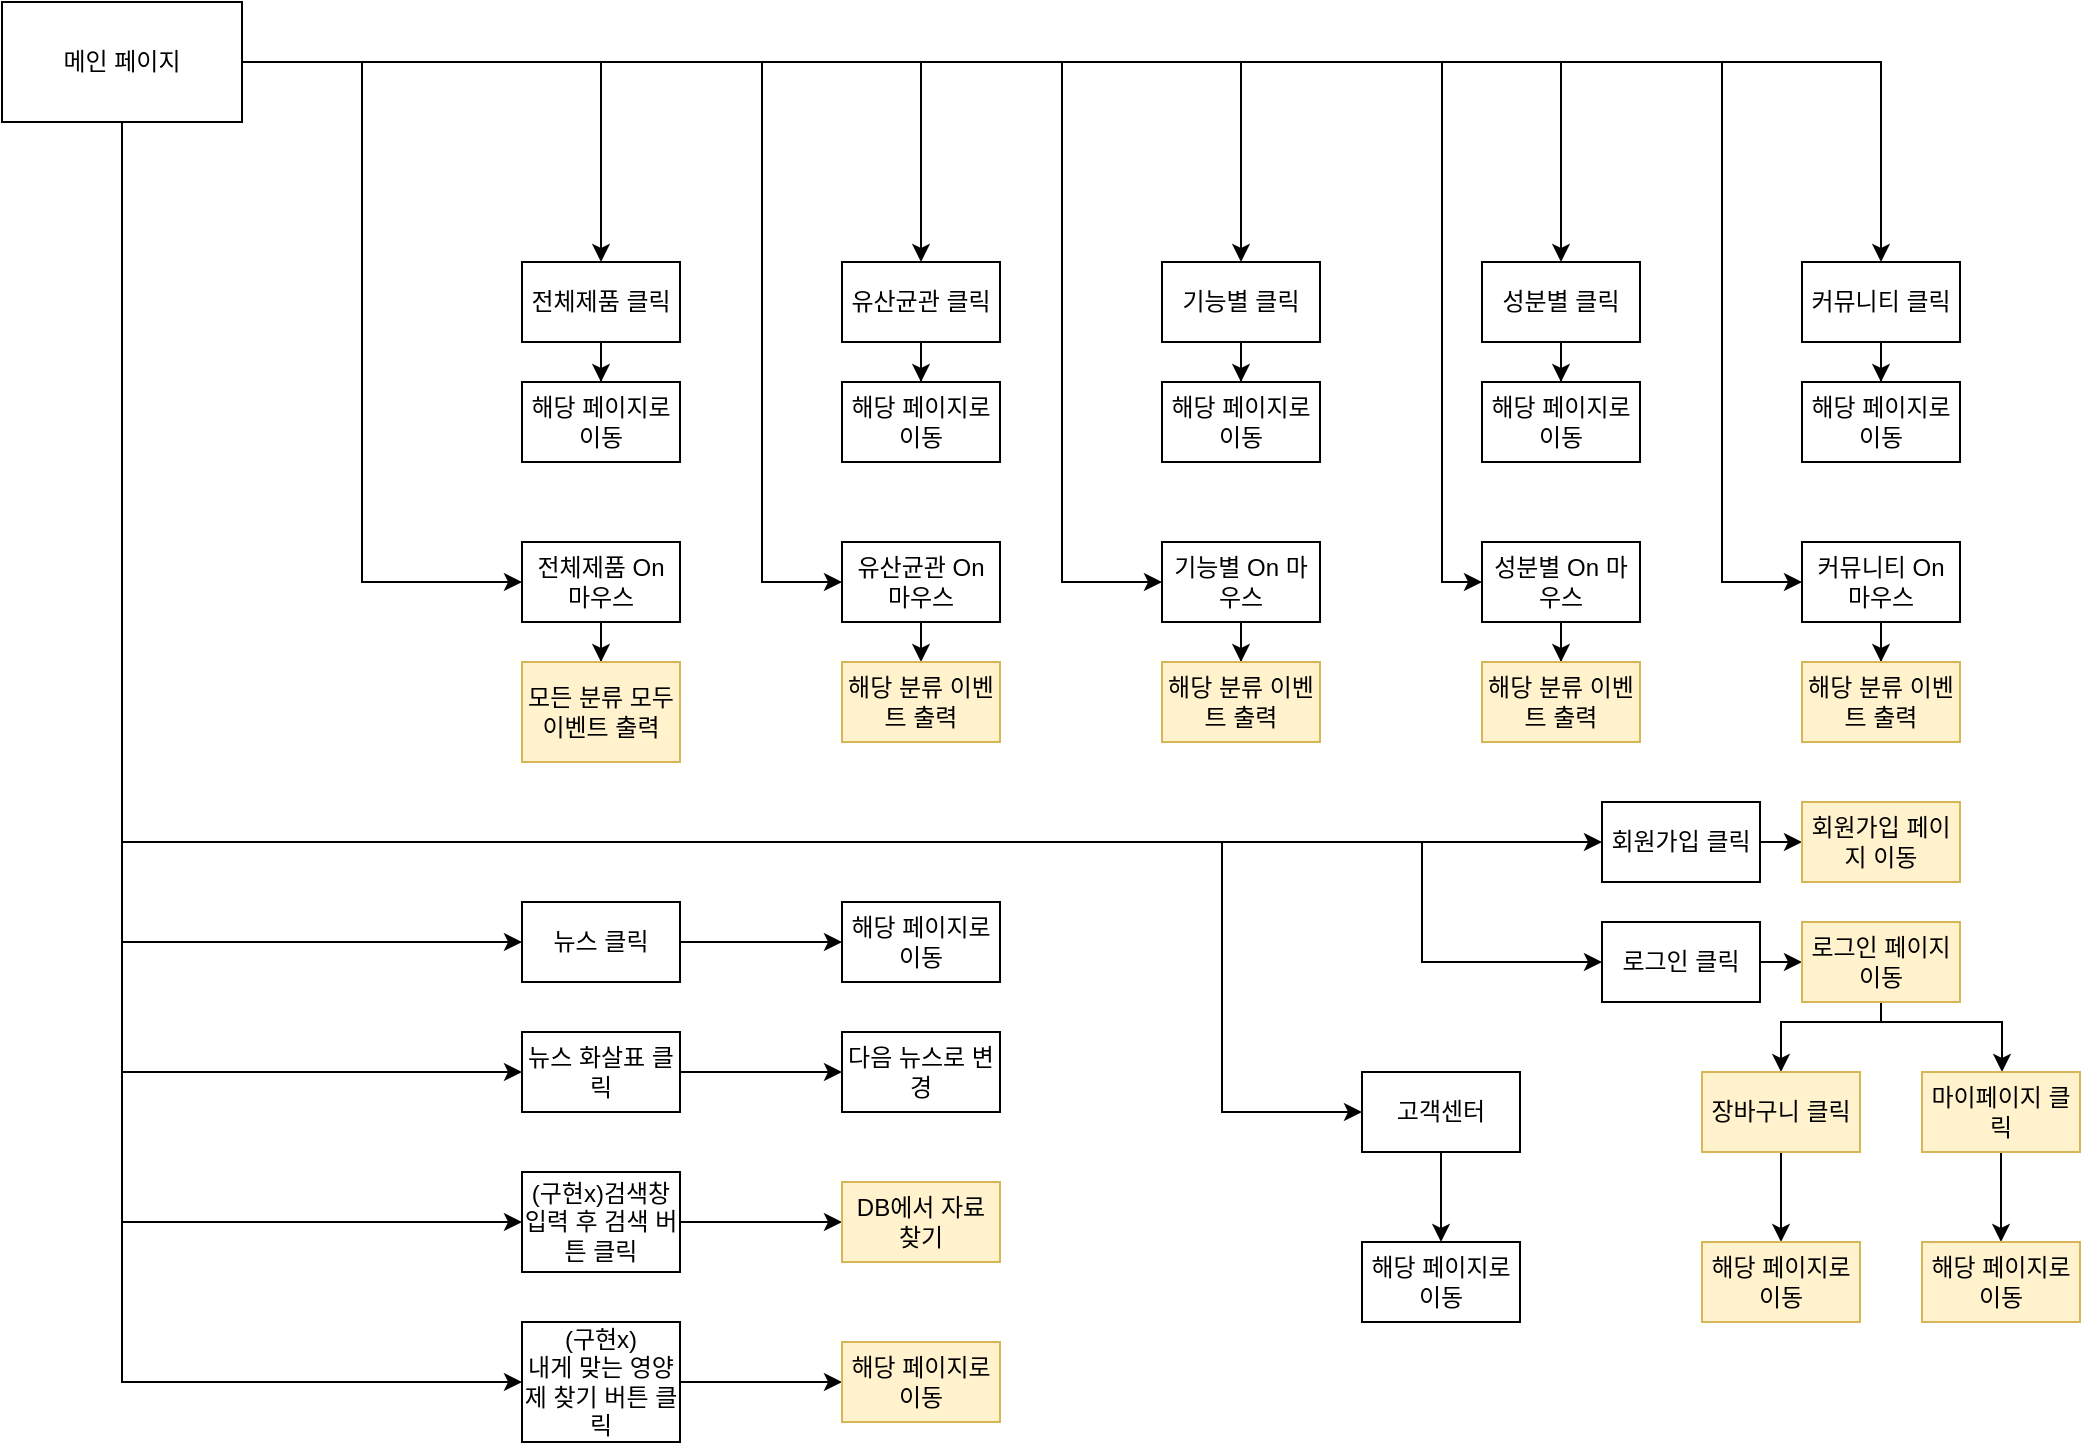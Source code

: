 <mxfile version="14.5.3" type="github">
  <diagram id="cke8J8LmoHPJe_5reTwk" name="Page-1">
    <mxGraphModel dx="2391" dy="942" grid="1" gridSize="10" guides="1" tooltips="1" connect="1" arrows="1" fold="1" page="1" pageScale="1" pageWidth="827" pageHeight="1169" math="0" shadow="0">
      <root>
        <mxCell id="0" />
        <mxCell id="1" parent="0" />
        <mxCell id="5xZlSV727FWII021sCfa-16" style="edgeStyle=orthogonalEdgeStyle;rounded=0;orthogonalLoop=1;jettySize=auto;html=1;entryX=0.5;entryY=0;entryDx=0;entryDy=0;" edge="1" parent="1" source="5xZlSV727FWII021sCfa-4" target="5xZlSV727FWII021sCfa-5">
          <mxGeometry relative="1" as="geometry" />
        </mxCell>
        <mxCell id="5xZlSV727FWII021sCfa-17" style="edgeStyle=orthogonalEdgeStyle;rounded=0;orthogonalLoop=1;jettySize=auto;html=1;entryX=0;entryY=0.5;entryDx=0;entryDy=0;" edge="1" parent="1" source="5xZlSV727FWII021sCfa-4" target="5xZlSV727FWII021sCfa-6">
          <mxGeometry relative="1" as="geometry">
            <mxPoint x="130" y="400" as="targetPoint" />
            <Array as="points">
              <mxPoint x="-70" y="60" />
              <mxPoint x="-70" y="320" />
            </Array>
          </mxGeometry>
        </mxCell>
        <mxCell id="5xZlSV727FWII021sCfa-20" style="edgeStyle=orthogonalEdgeStyle;rounded=0;orthogonalLoop=1;jettySize=auto;html=1;entryX=0.5;entryY=0;entryDx=0;entryDy=0;" edge="1" parent="1" source="5xZlSV727FWII021sCfa-4" target="5xZlSV727FWII021sCfa-10">
          <mxGeometry relative="1" as="geometry" />
        </mxCell>
        <mxCell id="5xZlSV727FWII021sCfa-21" style="edgeStyle=orthogonalEdgeStyle;rounded=0;orthogonalLoop=1;jettySize=auto;html=1;entryX=0;entryY=0.5;entryDx=0;entryDy=0;" edge="1" parent="1" source="5xZlSV727FWII021sCfa-4" target="5xZlSV727FWII021sCfa-11">
          <mxGeometry relative="1" as="geometry">
            <mxPoint x="420" y="320" as="targetPoint" />
            <Array as="points">
              <mxPoint x="280" y="60" />
              <mxPoint x="280" y="320" />
            </Array>
          </mxGeometry>
        </mxCell>
        <mxCell id="5xZlSV727FWII021sCfa-22" style="edgeStyle=orthogonalEdgeStyle;rounded=0;orthogonalLoop=1;jettySize=auto;html=1;entryX=0.5;entryY=0;entryDx=0;entryDy=0;" edge="1" parent="1" source="5xZlSV727FWII021sCfa-4" target="5xZlSV727FWII021sCfa-12">
          <mxGeometry relative="1" as="geometry" />
        </mxCell>
        <mxCell id="5xZlSV727FWII021sCfa-23" style="edgeStyle=orthogonalEdgeStyle;rounded=0;orthogonalLoop=1;jettySize=auto;html=1;entryX=0.5;entryY=0;entryDx=0;entryDy=0;" edge="1" parent="1" source="5xZlSV727FWII021sCfa-4" target="5xZlSV727FWII021sCfa-14">
          <mxGeometry relative="1" as="geometry" />
        </mxCell>
        <mxCell id="5xZlSV727FWII021sCfa-24" style="edgeStyle=orthogonalEdgeStyle;rounded=0;orthogonalLoop=1;jettySize=auto;html=1;entryX=0;entryY=0.5;entryDx=0;entryDy=0;" edge="1" parent="1" source="5xZlSV727FWII021sCfa-4" target="5xZlSV727FWII021sCfa-13">
          <mxGeometry relative="1" as="geometry">
            <Array as="points">
              <mxPoint x="470" y="60" />
              <mxPoint x="470" y="320" />
            </Array>
          </mxGeometry>
        </mxCell>
        <mxCell id="5xZlSV727FWII021sCfa-25" style="edgeStyle=orthogonalEdgeStyle;rounded=0;orthogonalLoop=1;jettySize=auto;html=1;entryX=0;entryY=0.5;entryDx=0;entryDy=0;" edge="1" parent="1" source="5xZlSV727FWII021sCfa-4" target="5xZlSV727FWII021sCfa-15">
          <mxGeometry relative="1" as="geometry">
            <Array as="points">
              <mxPoint x="610" y="60" />
              <mxPoint x="610" y="320" />
            </Array>
          </mxGeometry>
        </mxCell>
        <mxCell id="5xZlSV727FWII021sCfa-50" style="edgeStyle=orthogonalEdgeStyle;rounded=0;orthogonalLoop=1;jettySize=auto;html=1;entryX=0.5;entryY=0;entryDx=0;entryDy=0;" edge="1" parent="1" source="5xZlSV727FWII021sCfa-4" target="5xZlSV727FWII021sCfa-8">
          <mxGeometry relative="1" as="geometry">
            <Array as="points">
              <mxPoint x="210" y="60" />
            </Array>
          </mxGeometry>
        </mxCell>
        <mxCell id="5xZlSV727FWII021sCfa-51" style="edgeStyle=orthogonalEdgeStyle;rounded=0;orthogonalLoop=1;jettySize=auto;html=1;entryX=0;entryY=0.5;entryDx=0;entryDy=0;" edge="1" parent="1" source="5xZlSV727FWII021sCfa-4" target="5xZlSV727FWII021sCfa-9">
          <mxGeometry relative="1" as="geometry">
            <Array as="points">
              <mxPoint x="130" y="60" />
              <mxPoint x="130" y="320" />
            </Array>
          </mxGeometry>
        </mxCell>
        <mxCell id="5xZlSV727FWII021sCfa-55" style="edgeStyle=orthogonalEdgeStyle;rounded=0;orthogonalLoop=1;jettySize=auto;html=1;entryX=0;entryY=0.5;entryDx=0;entryDy=0;" edge="1" parent="1" source="5xZlSV727FWII021sCfa-4" target="5xZlSV727FWII021sCfa-54">
          <mxGeometry relative="1" as="geometry">
            <mxPoint x="470" y="520" as="targetPoint" />
            <Array as="points">
              <mxPoint x="-190" y="450" />
              <mxPoint x="460" y="450" />
              <mxPoint x="460" y="510" />
            </Array>
          </mxGeometry>
        </mxCell>
        <mxCell id="5xZlSV727FWII021sCfa-57" style="edgeStyle=orthogonalEdgeStyle;rounded=0;orthogonalLoop=1;jettySize=auto;html=1;entryX=0;entryY=0.5;entryDx=0;entryDy=0;" edge="1" parent="1" source="5xZlSV727FWII021sCfa-4" target="5xZlSV727FWII021sCfa-56">
          <mxGeometry relative="1" as="geometry">
            <mxPoint x="500" y="480" as="targetPoint" />
            <Array as="points">
              <mxPoint x="-190" y="450" />
              <mxPoint x="550" y="450" />
            </Array>
          </mxGeometry>
        </mxCell>
        <mxCell id="5xZlSV727FWII021sCfa-65" style="edgeStyle=orthogonalEdgeStyle;rounded=0;orthogonalLoop=1;jettySize=auto;html=1;entryX=0;entryY=0.5;entryDx=0;entryDy=0;" edge="1" parent="1" source="5xZlSV727FWII021sCfa-4" target="5xZlSV727FWII021sCfa-63">
          <mxGeometry relative="1" as="geometry">
            <Array as="points">
              <mxPoint x="-190" y="500" />
            </Array>
          </mxGeometry>
        </mxCell>
        <mxCell id="5xZlSV727FWII021sCfa-67" style="edgeStyle=orthogonalEdgeStyle;rounded=0;orthogonalLoop=1;jettySize=auto;html=1;entryX=0;entryY=0.5;entryDx=0;entryDy=0;" edge="1" parent="1" source="5xZlSV727FWII021sCfa-4" target="5xZlSV727FWII021sCfa-64">
          <mxGeometry relative="1" as="geometry">
            <Array as="points">
              <mxPoint x="-190" y="565" />
            </Array>
          </mxGeometry>
        </mxCell>
        <mxCell id="5xZlSV727FWII021sCfa-73" style="edgeStyle=orthogonalEdgeStyle;rounded=0;orthogonalLoop=1;jettySize=auto;html=1;entryX=0;entryY=0.5;entryDx=0;entryDy=0;" edge="1" parent="1" source="5xZlSV727FWII021sCfa-4" target="5xZlSV727FWII021sCfa-72">
          <mxGeometry relative="1" as="geometry">
            <Array as="points">
              <mxPoint x="-190" y="640" />
            </Array>
          </mxGeometry>
        </mxCell>
        <mxCell id="5xZlSV727FWII021sCfa-77" style="edgeStyle=orthogonalEdgeStyle;rounded=0;orthogonalLoop=1;jettySize=auto;html=1;entryX=0;entryY=0.5;entryDx=0;entryDy=0;" edge="1" parent="1" source="5xZlSV727FWII021sCfa-4" target="5xZlSV727FWII021sCfa-76">
          <mxGeometry relative="1" as="geometry">
            <Array as="points">
              <mxPoint x="-190" y="720" />
            </Array>
          </mxGeometry>
        </mxCell>
        <mxCell id="5xZlSV727FWII021sCfa-83" style="edgeStyle=orthogonalEdgeStyle;rounded=0;orthogonalLoop=1;jettySize=auto;html=1;entryX=0;entryY=0.5;entryDx=0;entryDy=0;" edge="1" parent="1" source="5xZlSV727FWII021sCfa-4" target="5xZlSV727FWII021sCfa-81">
          <mxGeometry relative="1" as="geometry">
            <Array as="points">
              <mxPoint x="-190" y="450" />
              <mxPoint x="360" y="450" />
              <mxPoint x="360" y="585" />
            </Array>
          </mxGeometry>
        </mxCell>
        <mxCell id="5xZlSV727FWII021sCfa-4" value="메인 페이지" style="rounded=0;whiteSpace=wrap;html=1;" vertex="1" parent="1">
          <mxGeometry x="-250" y="30" width="120" height="60" as="geometry" />
        </mxCell>
        <mxCell id="5xZlSV727FWII021sCfa-28" style="edgeStyle=orthogonalEdgeStyle;rounded=0;orthogonalLoop=1;jettySize=auto;html=1;entryX=0.5;entryY=0;entryDx=0;entryDy=0;" edge="1" parent="1" source="5xZlSV727FWII021sCfa-5" target="5xZlSV727FWII021sCfa-26">
          <mxGeometry relative="1" as="geometry" />
        </mxCell>
        <mxCell id="5xZlSV727FWII021sCfa-5" value="전체제품 클릭" style="rounded=0;whiteSpace=wrap;html=1;" vertex="1" parent="1">
          <mxGeometry x="10" y="160" width="79" height="40" as="geometry" />
        </mxCell>
        <mxCell id="5xZlSV727FWII021sCfa-38" value="" style="edgeStyle=orthogonalEdgeStyle;rounded=0;orthogonalLoop=1;jettySize=auto;html=1;" edge="1" parent="1" source="5xZlSV727FWII021sCfa-6" target="5xZlSV727FWII021sCfa-37">
          <mxGeometry relative="1" as="geometry" />
        </mxCell>
        <mxCell id="5xZlSV727FWII021sCfa-6" value="전체제품 On 마우스" style="rounded=0;whiteSpace=wrap;html=1;" vertex="1" parent="1">
          <mxGeometry x="10" y="300" width="79" height="40" as="geometry" />
        </mxCell>
        <mxCell id="5xZlSV727FWII021sCfa-33" style="edgeStyle=orthogonalEdgeStyle;rounded=0;orthogonalLoop=1;jettySize=auto;html=1;entryX=0.5;entryY=0;entryDx=0;entryDy=0;" edge="1" parent="1" source="5xZlSV727FWII021sCfa-8" target="5xZlSV727FWII021sCfa-29">
          <mxGeometry relative="1" as="geometry" />
        </mxCell>
        <mxCell id="5xZlSV727FWII021sCfa-8" value="유산균관 클릭" style="rounded=0;whiteSpace=wrap;html=1;" vertex="1" parent="1">
          <mxGeometry x="170" y="160" width="79" height="40" as="geometry" />
        </mxCell>
        <mxCell id="5xZlSV727FWII021sCfa-39" style="edgeStyle=orthogonalEdgeStyle;rounded=0;orthogonalLoop=1;jettySize=auto;html=1;" edge="1" parent="1" source="5xZlSV727FWII021sCfa-9">
          <mxGeometry relative="1" as="geometry">
            <mxPoint x="209.5" y="360" as="targetPoint" />
          </mxGeometry>
        </mxCell>
        <mxCell id="5xZlSV727FWII021sCfa-9" value="유산균관 On 마우스" style="rounded=0;whiteSpace=wrap;html=1;" vertex="1" parent="1">
          <mxGeometry x="170" y="300" width="79" height="40" as="geometry" />
        </mxCell>
        <mxCell id="5xZlSV727FWII021sCfa-34" value="" style="edgeStyle=orthogonalEdgeStyle;rounded=0;orthogonalLoop=1;jettySize=auto;html=1;" edge="1" parent="1" source="5xZlSV727FWII021sCfa-10" target="5xZlSV727FWII021sCfa-30">
          <mxGeometry relative="1" as="geometry" />
        </mxCell>
        <mxCell id="5xZlSV727FWII021sCfa-10" value="기능별 클릭" style="rounded=0;whiteSpace=wrap;html=1;" vertex="1" parent="1">
          <mxGeometry x="330" y="160" width="79" height="40" as="geometry" />
        </mxCell>
        <mxCell id="5xZlSV727FWII021sCfa-42" value="" style="edgeStyle=orthogonalEdgeStyle;rounded=0;orthogonalLoop=1;jettySize=auto;html=1;" edge="1" parent="1" source="5xZlSV727FWII021sCfa-11" target="5xZlSV727FWII021sCfa-41">
          <mxGeometry relative="1" as="geometry" />
        </mxCell>
        <mxCell id="5xZlSV727FWII021sCfa-11" value="기능별 On 마우스" style="rounded=0;whiteSpace=wrap;html=1;" vertex="1" parent="1">
          <mxGeometry x="330" y="300" width="79" height="40" as="geometry" />
        </mxCell>
        <mxCell id="5xZlSV727FWII021sCfa-35" value="" style="edgeStyle=orthogonalEdgeStyle;rounded=0;orthogonalLoop=1;jettySize=auto;html=1;" edge="1" parent="1" source="5xZlSV727FWII021sCfa-12" target="5xZlSV727FWII021sCfa-31">
          <mxGeometry relative="1" as="geometry" />
        </mxCell>
        <mxCell id="5xZlSV727FWII021sCfa-12" value="성분별 클릭" style="rounded=0;whiteSpace=wrap;html=1;" vertex="1" parent="1">
          <mxGeometry x="490" y="160" width="79" height="40" as="geometry" />
        </mxCell>
        <mxCell id="5xZlSV727FWII021sCfa-46" value="" style="edgeStyle=orthogonalEdgeStyle;rounded=0;orthogonalLoop=1;jettySize=auto;html=1;" edge="1" parent="1" source="5xZlSV727FWII021sCfa-13" target="5xZlSV727FWII021sCfa-44">
          <mxGeometry relative="1" as="geometry" />
        </mxCell>
        <mxCell id="5xZlSV727FWII021sCfa-13" value="성분별 On 마우스" style="rounded=0;whiteSpace=wrap;html=1;" vertex="1" parent="1">
          <mxGeometry x="490" y="300" width="79" height="40" as="geometry" />
        </mxCell>
        <mxCell id="5xZlSV727FWII021sCfa-36" value="" style="edgeStyle=orthogonalEdgeStyle;rounded=0;orthogonalLoop=1;jettySize=auto;html=1;" edge="1" parent="1" source="5xZlSV727FWII021sCfa-14" target="5xZlSV727FWII021sCfa-32">
          <mxGeometry relative="1" as="geometry" />
        </mxCell>
        <mxCell id="5xZlSV727FWII021sCfa-14" value="커뮤니티 클릭" style="rounded=0;whiteSpace=wrap;html=1;" vertex="1" parent="1">
          <mxGeometry x="650" y="160" width="79" height="40" as="geometry" />
        </mxCell>
        <mxCell id="5xZlSV727FWII021sCfa-47" value="" style="edgeStyle=orthogonalEdgeStyle;rounded=0;orthogonalLoop=1;jettySize=auto;html=1;" edge="1" parent="1" source="5xZlSV727FWII021sCfa-15" target="5xZlSV727FWII021sCfa-45">
          <mxGeometry relative="1" as="geometry" />
        </mxCell>
        <mxCell id="5xZlSV727FWII021sCfa-15" value="커뮤니티 On 마우스" style="rounded=0;whiteSpace=wrap;html=1;" vertex="1" parent="1">
          <mxGeometry x="650" y="300" width="79" height="40" as="geometry" />
        </mxCell>
        <mxCell id="5xZlSV727FWII021sCfa-26" value="해당 페이지로 이동" style="rounded=0;whiteSpace=wrap;html=1;" vertex="1" parent="1">
          <mxGeometry x="10" y="220" width="79" height="40" as="geometry" />
        </mxCell>
        <mxCell id="5xZlSV727FWII021sCfa-29" value="해당 페이지로 이동" style="rounded=0;whiteSpace=wrap;html=1;" vertex="1" parent="1">
          <mxGeometry x="170" y="220" width="79" height="40" as="geometry" />
        </mxCell>
        <mxCell id="5xZlSV727FWII021sCfa-30" value="해당 페이지로 이동" style="rounded=0;whiteSpace=wrap;html=1;" vertex="1" parent="1">
          <mxGeometry x="330" y="220" width="79" height="40" as="geometry" />
        </mxCell>
        <mxCell id="5xZlSV727FWII021sCfa-31" value="해당 페이지로 이동" style="rounded=0;whiteSpace=wrap;html=1;" vertex="1" parent="1">
          <mxGeometry x="490" y="220" width="79" height="40" as="geometry" />
        </mxCell>
        <mxCell id="5xZlSV727FWII021sCfa-32" value="해당 페이지로 이동" style="rounded=0;whiteSpace=wrap;html=1;" vertex="1" parent="1">
          <mxGeometry x="650" y="220" width="79" height="40" as="geometry" />
        </mxCell>
        <mxCell id="5xZlSV727FWII021sCfa-37" value="모든 분류 모두 이벤트 출력" style="rounded=0;whiteSpace=wrap;html=1;fillColor=#fff2cc;strokeColor=#d6b656;" vertex="1" parent="1">
          <mxGeometry x="10" y="360" width="79" height="50" as="geometry" />
        </mxCell>
        <mxCell id="5xZlSV727FWII021sCfa-41" value="해당 분류 이벤트 출력" style="rounded=0;whiteSpace=wrap;html=1;fillColor=#fff2cc;strokeColor=#d6b656;" vertex="1" parent="1">
          <mxGeometry x="330" y="360" width="79" height="40" as="geometry" />
        </mxCell>
        <mxCell id="5xZlSV727FWII021sCfa-43" value="해당 분류 이벤트 출력" style="rounded=0;whiteSpace=wrap;html=1;fillColor=#fff2cc;strokeColor=#d6b656;" vertex="1" parent="1">
          <mxGeometry x="170" y="360" width="79" height="40" as="geometry" />
        </mxCell>
        <mxCell id="5xZlSV727FWII021sCfa-44" value="해당 분류 이벤트 출력" style="rounded=0;whiteSpace=wrap;html=1;fillColor=#fff2cc;strokeColor=#d6b656;" vertex="1" parent="1">
          <mxGeometry x="490" y="360" width="79" height="40" as="geometry" />
        </mxCell>
        <mxCell id="5xZlSV727FWII021sCfa-45" value="해당 분류 이벤트 출력" style="rounded=0;whiteSpace=wrap;html=1;fillColor=#fff2cc;strokeColor=#d6b656;" vertex="1" parent="1">
          <mxGeometry x="650" y="360" width="79" height="40" as="geometry" />
        </mxCell>
        <mxCell id="5xZlSV727FWII021sCfa-60" style="edgeStyle=orthogonalEdgeStyle;rounded=0;orthogonalLoop=1;jettySize=auto;html=1;entryX=0;entryY=0.5;entryDx=0;entryDy=0;" edge="1" parent="1" source="5xZlSV727FWII021sCfa-54" target="5xZlSV727FWII021sCfa-58">
          <mxGeometry relative="1" as="geometry" />
        </mxCell>
        <mxCell id="5xZlSV727FWII021sCfa-54" value="로그인 클릭" style="rounded=0;whiteSpace=wrap;html=1;" vertex="1" parent="1">
          <mxGeometry x="550" y="490" width="79" height="40" as="geometry" />
        </mxCell>
        <mxCell id="5xZlSV727FWII021sCfa-61" style="edgeStyle=orthogonalEdgeStyle;rounded=0;orthogonalLoop=1;jettySize=auto;html=1;entryX=0;entryY=0.5;entryDx=0;entryDy=0;" edge="1" parent="1" source="5xZlSV727FWII021sCfa-56" target="5xZlSV727FWII021sCfa-59">
          <mxGeometry relative="1" as="geometry" />
        </mxCell>
        <mxCell id="5xZlSV727FWII021sCfa-56" value="회원가입 클릭" style="rounded=0;whiteSpace=wrap;html=1;" vertex="1" parent="1">
          <mxGeometry x="550" y="430" width="79" height="40" as="geometry" />
        </mxCell>
        <mxCell id="5xZlSV727FWII021sCfa-84" style="edgeStyle=orthogonalEdgeStyle;rounded=0;orthogonalLoop=1;jettySize=auto;html=1;" edge="1" parent="1" source="5xZlSV727FWII021sCfa-58" target="5xZlSV727FWII021sCfa-82">
          <mxGeometry relative="1" as="geometry">
            <Array as="points">
              <mxPoint x="690" y="540" />
              <mxPoint x="750" y="540" />
            </Array>
          </mxGeometry>
        </mxCell>
        <mxCell id="5xZlSV727FWII021sCfa-85" style="edgeStyle=orthogonalEdgeStyle;rounded=0;orthogonalLoop=1;jettySize=auto;html=1;entryX=0.5;entryY=0;entryDx=0;entryDy=0;" edge="1" parent="1" source="5xZlSV727FWII021sCfa-58" target="5xZlSV727FWII021sCfa-80">
          <mxGeometry relative="1" as="geometry">
            <Array as="points">
              <mxPoint x="690" y="540" />
              <mxPoint x="640" y="540" />
            </Array>
          </mxGeometry>
        </mxCell>
        <mxCell id="5xZlSV727FWII021sCfa-58" value="로그인 페이지 이동" style="rounded=0;whiteSpace=wrap;html=1;fillColor=#fff2cc;strokeColor=#d6b656;" vertex="1" parent="1">
          <mxGeometry x="650" y="490" width="79" height="40" as="geometry" />
        </mxCell>
        <mxCell id="5xZlSV727FWII021sCfa-59" value="회원가입 페이지 이동" style="rounded=0;whiteSpace=wrap;html=1;fillColor=#fff2cc;strokeColor=#d6b656;" vertex="1" parent="1">
          <mxGeometry x="650" y="430" width="79" height="40" as="geometry" />
        </mxCell>
        <mxCell id="5xZlSV727FWII021sCfa-69" style="edgeStyle=orthogonalEdgeStyle;rounded=0;orthogonalLoop=1;jettySize=auto;html=1;entryX=0;entryY=0.5;entryDx=0;entryDy=0;" edge="1" parent="1" source="5xZlSV727FWII021sCfa-63" target="5xZlSV727FWII021sCfa-68">
          <mxGeometry relative="1" as="geometry" />
        </mxCell>
        <mxCell id="5xZlSV727FWII021sCfa-63" value="뉴스 클릭" style="rounded=0;whiteSpace=wrap;html=1;" vertex="1" parent="1">
          <mxGeometry x="10" y="480" width="79" height="40" as="geometry" />
        </mxCell>
        <mxCell id="5xZlSV727FWII021sCfa-71" style="edgeStyle=orthogonalEdgeStyle;rounded=0;orthogonalLoop=1;jettySize=auto;html=1;entryX=0;entryY=0.5;entryDx=0;entryDy=0;" edge="1" parent="1" source="5xZlSV727FWII021sCfa-64" target="5xZlSV727FWII021sCfa-70">
          <mxGeometry relative="1" as="geometry" />
        </mxCell>
        <mxCell id="5xZlSV727FWII021sCfa-64" value="뉴스 화살표 클릭" style="rounded=0;whiteSpace=wrap;html=1;" vertex="1" parent="1">
          <mxGeometry x="10" y="545" width="79" height="40" as="geometry" />
        </mxCell>
        <mxCell id="5xZlSV727FWII021sCfa-68" value="해당 페이지로 이동" style="rounded=0;whiteSpace=wrap;html=1;" vertex="1" parent="1">
          <mxGeometry x="170" y="480" width="79" height="40" as="geometry" />
        </mxCell>
        <mxCell id="5xZlSV727FWII021sCfa-70" value="다음 뉴스로 변경" style="rounded=0;whiteSpace=wrap;html=1;" vertex="1" parent="1">
          <mxGeometry x="170" y="545" width="79" height="40" as="geometry" />
        </mxCell>
        <mxCell id="5xZlSV727FWII021sCfa-97" style="edgeStyle=orthogonalEdgeStyle;rounded=0;orthogonalLoop=1;jettySize=auto;html=1;entryX=0;entryY=0.5;entryDx=0;entryDy=0;" edge="1" parent="1" source="5xZlSV727FWII021sCfa-72" target="5xZlSV727FWII021sCfa-96">
          <mxGeometry relative="1" as="geometry">
            <mxPoint x="160" y="640" as="targetPoint" />
          </mxGeometry>
        </mxCell>
        <mxCell id="5xZlSV727FWII021sCfa-72" value="(구현x)검색창 입력 후 검색 버튼 클릭" style="rounded=0;whiteSpace=wrap;html=1;" vertex="1" parent="1">
          <mxGeometry x="10" y="615" width="79" height="50" as="geometry" />
        </mxCell>
        <mxCell id="5xZlSV727FWII021sCfa-95" style="edgeStyle=orthogonalEdgeStyle;rounded=0;orthogonalLoop=1;jettySize=auto;html=1;entryX=0;entryY=0.5;entryDx=0;entryDy=0;" edge="1" parent="1" source="5xZlSV727FWII021sCfa-76" target="5xZlSV727FWII021sCfa-94">
          <mxGeometry relative="1" as="geometry" />
        </mxCell>
        <mxCell id="5xZlSV727FWII021sCfa-76" value="(구현x)&lt;br&gt;내게 맞는 영양제 찾기 버튼 클릭" style="rounded=0;whiteSpace=wrap;html=1;" vertex="1" parent="1">
          <mxGeometry x="10" y="690" width="79" height="60" as="geometry" />
        </mxCell>
        <mxCell id="5xZlSV727FWII021sCfa-91" style="edgeStyle=orthogonalEdgeStyle;rounded=0;orthogonalLoop=1;jettySize=auto;html=1;entryX=0.5;entryY=0;entryDx=0;entryDy=0;" edge="1" parent="1" source="5xZlSV727FWII021sCfa-80" target="5xZlSV727FWII021sCfa-88">
          <mxGeometry relative="1" as="geometry" />
        </mxCell>
        <mxCell id="5xZlSV727FWII021sCfa-80" value="장바구니 클릭" style="rounded=0;whiteSpace=wrap;html=1;fillColor=#fff2cc;strokeColor=#d6b656;" vertex="1" parent="1">
          <mxGeometry x="600" y="565" width="79" height="40" as="geometry" />
        </mxCell>
        <mxCell id="5xZlSV727FWII021sCfa-92" style="edgeStyle=orthogonalEdgeStyle;rounded=0;orthogonalLoop=1;jettySize=auto;html=1;entryX=0.5;entryY=0;entryDx=0;entryDy=0;" edge="1" parent="1" source="5xZlSV727FWII021sCfa-81" target="5xZlSV727FWII021sCfa-87">
          <mxGeometry relative="1" as="geometry" />
        </mxCell>
        <mxCell id="5xZlSV727FWII021sCfa-81" value="고객센터" style="rounded=0;whiteSpace=wrap;html=1;" vertex="1" parent="1">
          <mxGeometry x="430" y="565" width="79" height="40" as="geometry" />
        </mxCell>
        <mxCell id="5xZlSV727FWII021sCfa-90" style="edgeStyle=orthogonalEdgeStyle;rounded=0;orthogonalLoop=1;jettySize=auto;html=1;entryX=0.5;entryY=0;entryDx=0;entryDy=0;" edge="1" parent="1" source="5xZlSV727FWII021sCfa-82" target="5xZlSV727FWII021sCfa-89">
          <mxGeometry relative="1" as="geometry" />
        </mxCell>
        <mxCell id="5xZlSV727FWII021sCfa-82" value="마이페이지 클릭" style="rounded=0;whiteSpace=wrap;html=1;fillColor=#fff2cc;strokeColor=#d6b656;" vertex="1" parent="1">
          <mxGeometry x="710" y="565" width="79" height="40" as="geometry" />
        </mxCell>
        <mxCell id="5xZlSV727FWII021sCfa-87" value="해당 페이지로 이동" style="rounded=0;whiteSpace=wrap;html=1;" vertex="1" parent="1">
          <mxGeometry x="430" y="650" width="79" height="40" as="geometry" />
        </mxCell>
        <mxCell id="5xZlSV727FWII021sCfa-88" value="해당 페이지로 이동" style="rounded=0;whiteSpace=wrap;html=1;fillColor=#fff2cc;strokeColor=#d6b656;" vertex="1" parent="1">
          <mxGeometry x="600" y="650" width="79" height="40" as="geometry" />
        </mxCell>
        <mxCell id="5xZlSV727FWII021sCfa-89" value="해당 페이지로 이동" style="rounded=0;whiteSpace=wrap;html=1;fillColor=#fff2cc;strokeColor=#d6b656;" vertex="1" parent="1">
          <mxGeometry x="710" y="650" width="79" height="40" as="geometry" />
        </mxCell>
        <mxCell id="5xZlSV727FWII021sCfa-94" value="해당 페이지로 이동" style="rounded=0;whiteSpace=wrap;html=1;fillColor=#fff2cc;strokeColor=#d6b656;" vertex="1" parent="1">
          <mxGeometry x="170" y="700" width="79" height="40" as="geometry" />
        </mxCell>
        <mxCell id="5xZlSV727FWII021sCfa-96" value="DB에서 자료 찾기" style="rounded=0;whiteSpace=wrap;html=1;fillColor=#fff2cc;strokeColor=#d6b656;" vertex="1" parent="1">
          <mxGeometry x="170" y="620" width="79" height="40" as="geometry" />
        </mxCell>
      </root>
    </mxGraphModel>
  </diagram>
</mxfile>
